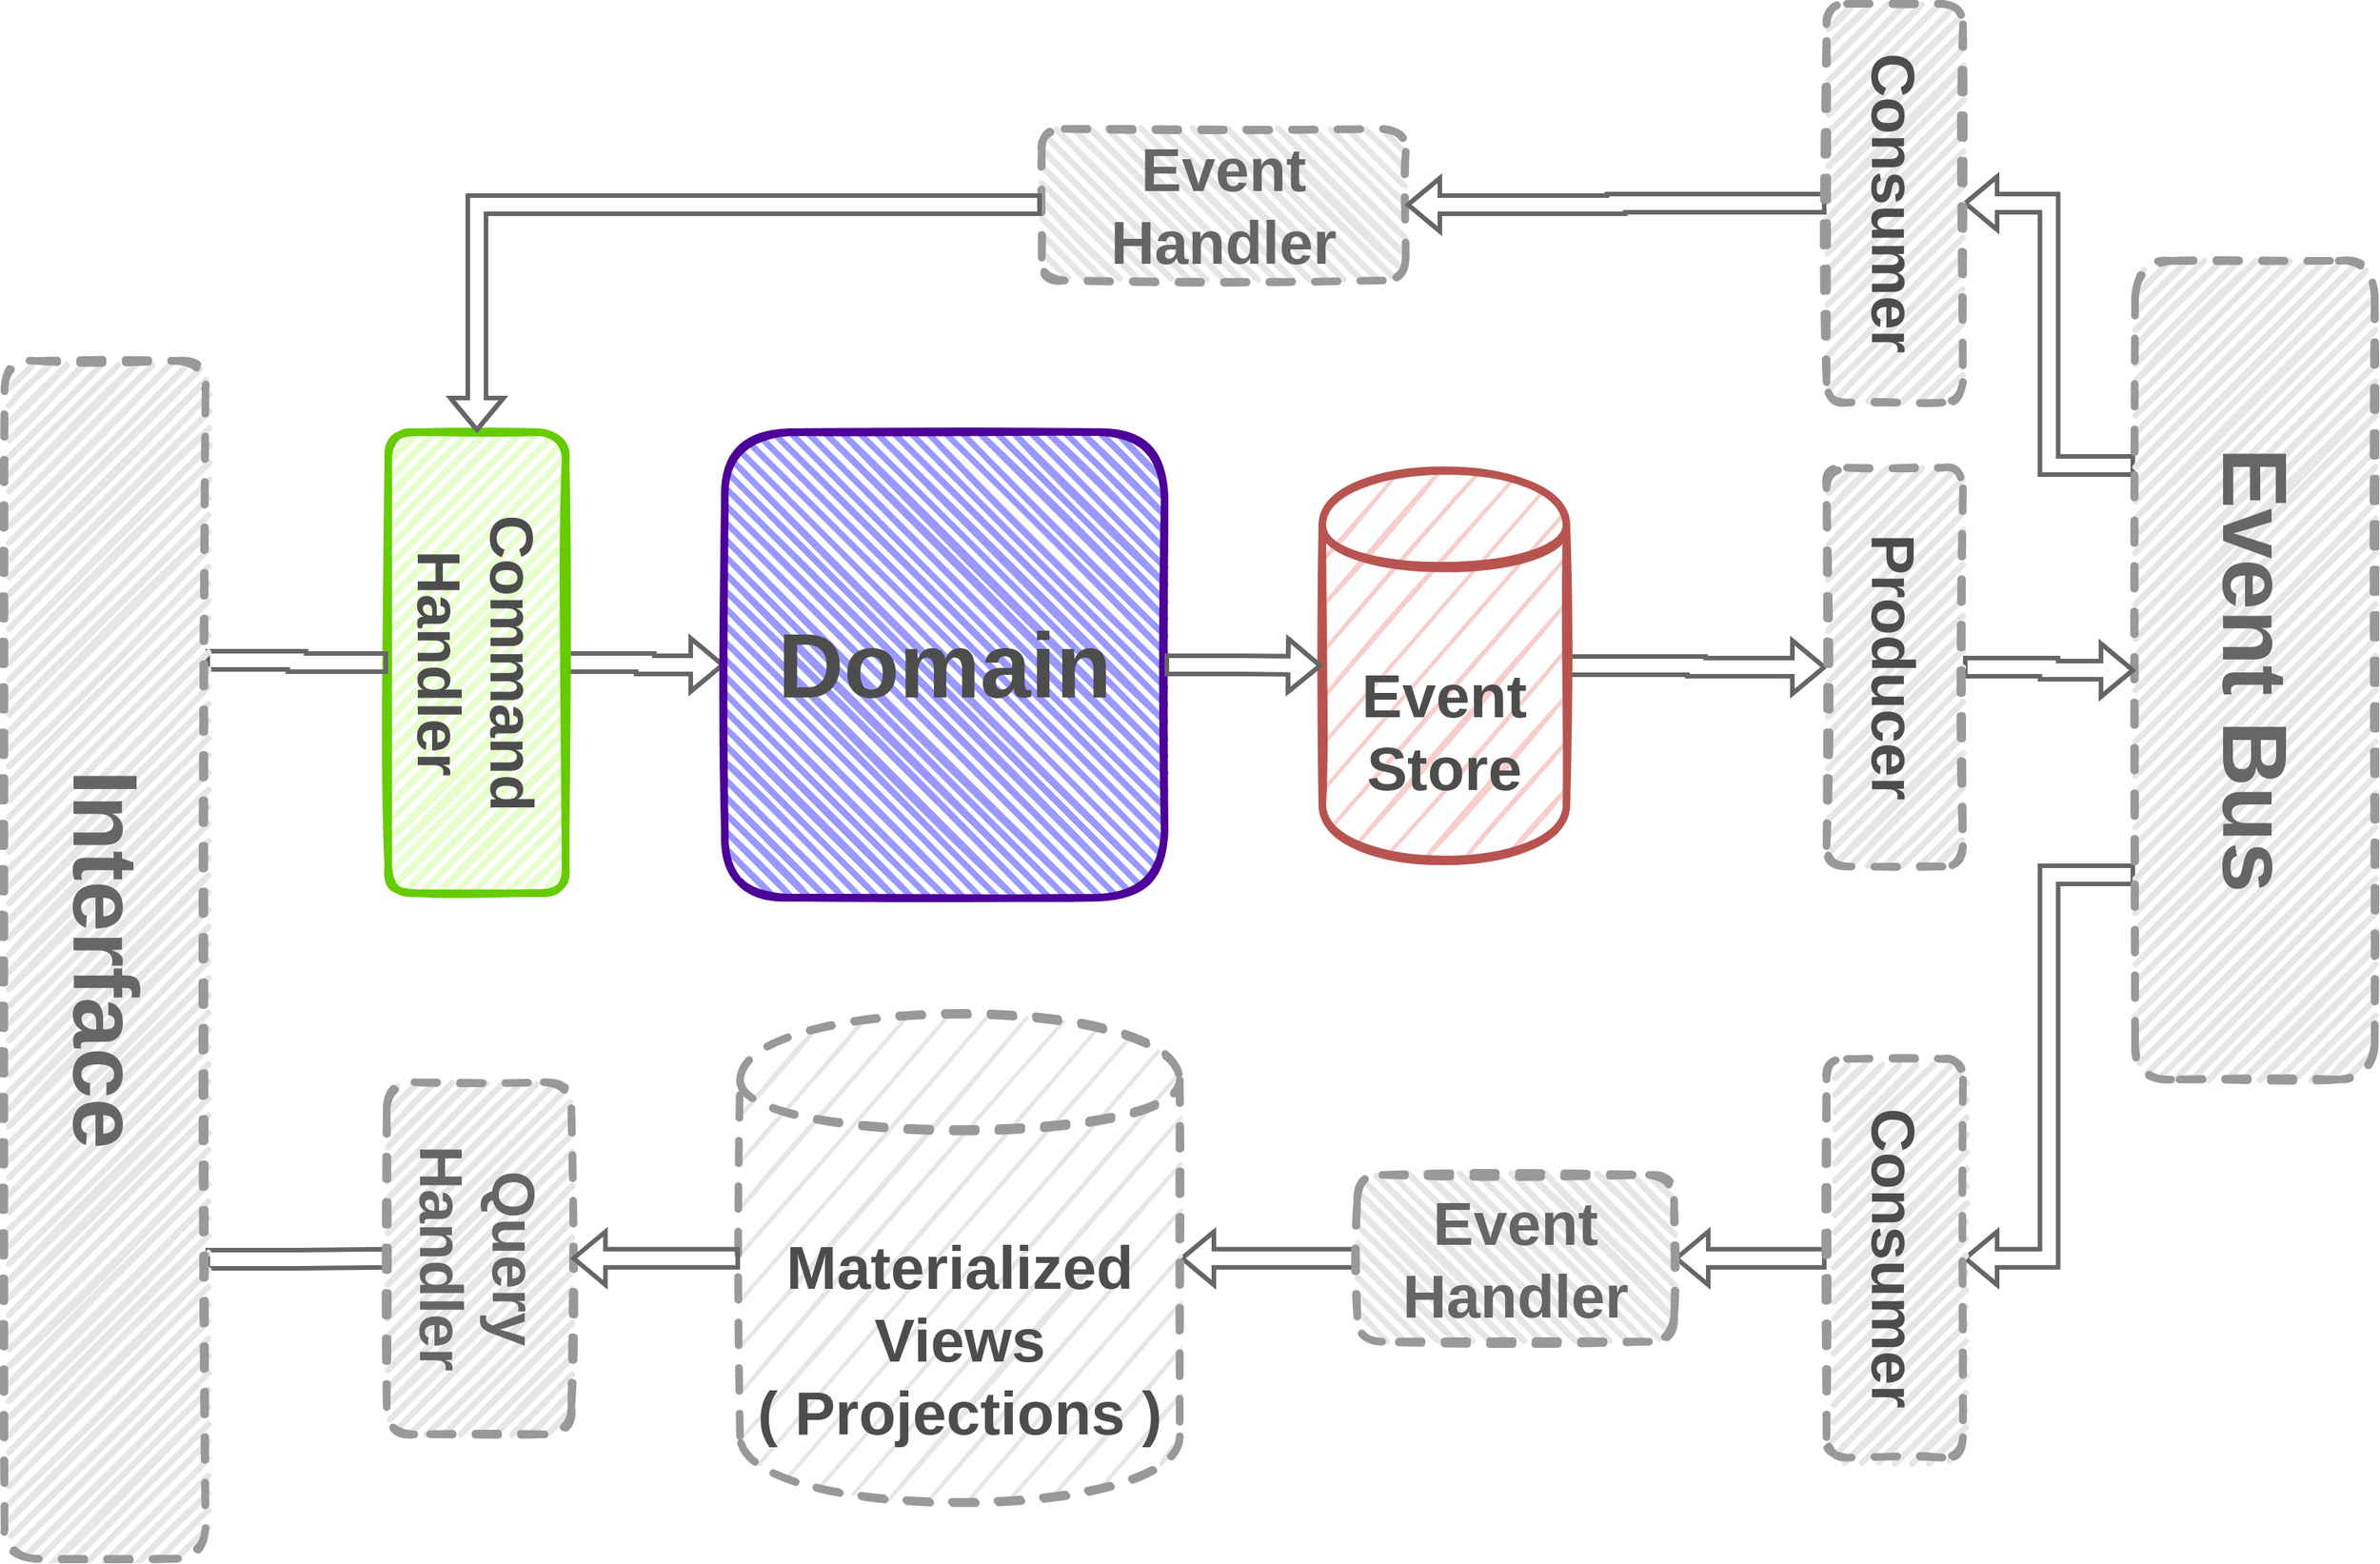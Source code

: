 <mxfile version="20.3.3" type="github">
  <diagram name="Page-1" id="c7558073-3199-34d8-9f00-42111426c3f3">
    <mxGraphModel dx="716" dy="417" grid="1" gridSize="10" guides="1" tooltips="1" connect="1" arrows="1" fold="1" page="1" pageScale="1" pageWidth="826" pageHeight="1169" background="none" math="0" shadow="0">
      <root>
        <mxCell id="0" />
        <mxCell id="1" parent="0" />
        <mxCell id="U9Ao4unvzbeJ5qL8lZ6b-152" style="edgeStyle=orthogonalEdgeStyle;rounded=0;orthogonalLoop=1;jettySize=auto;html=1;exitX=1;exitY=0.5;exitDx=0;exitDy=0;entryX=0.5;entryY=1;entryDx=0;entryDy=0;strokeWidth=3;fontSize=25;fontColor=#666666;startArrow=none;shape=flexArrow;startFill=0;strokeColor=#666666;" parent="1" source="U9Ao4unvzbeJ5qL8lZ6b-98" target="U9Ao4unvzbeJ5qL8lZ6b-147" edge="1">
          <mxGeometry relative="1" as="geometry" />
        </mxCell>
        <mxCell id="U9Ao4unvzbeJ5qL8lZ6b-98" value="&lt;font color=&quot;#4d4d4d&quot; style=&quot;font-size: 40px;&quot;&gt;&lt;b&gt;Event Store&lt;/b&gt;&lt;/font&gt;" style="shape=datastore;whiteSpace=wrap;html=1;sketch=1;fillColor=#f8cecc;strokeColor=#b85450;strokeWidth=5;" parent="1" vertex="1">
          <mxGeometry x="894" y="341.75" width="161" height="256.5" as="geometry" />
        </mxCell>
        <mxCell id="U9Ao4unvzbeJ5qL8lZ6b-143" style="edgeStyle=orthogonalEdgeStyle;shape=flexArrow;rounded=0;orthogonalLoop=1;jettySize=auto;html=1;exitX=0.5;exitY=1;exitDx=0;exitDy=0;strokeWidth=3;fontSize=25;fontColor=#666666;strokeColor=#666666;" parent="1" source="U9Ao4unvzbeJ5qL8lZ6b-153" target="U9Ao4unvzbeJ5qL8lZ6b-131" edge="1">
          <mxGeometry relative="1" as="geometry" />
        </mxCell>
        <mxCell id="U9Ao4unvzbeJ5qL8lZ6b-154" style="edgeStyle=orthogonalEdgeStyle;shape=flexArrow;rounded=0;orthogonalLoop=1;jettySize=auto;html=1;exitX=0.75;exitY=1;exitDx=0;exitDy=0;entryX=0.5;entryY=0;entryDx=0;entryDy=0;strokeWidth=3;fontSize=25;fontColor=#666666;startArrow=none;startFill=0;strokeColor=#666666;" parent="1" source="U9Ao4unvzbeJ5qL8lZ6b-99" target="U9Ao4unvzbeJ5qL8lZ6b-153" edge="1">
          <mxGeometry relative="1" as="geometry" />
        </mxCell>
        <mxCell id="U9Ao4unvzbeJ5qL8lZ6b-156" style="edgeStyle=orthogonalEdgeStyle;shape=flexArrow;rounded=0;orthogonalLoop=1;jettySize=auto;html=1;exitX=0.25;exitY=1;exitDx=0;exitDy=0;entryX=0.5;entryY=0;entryDx=0;entryDy=0;strokeWidth=3;fontSize=25;fontColor=#666666;startArrow=none;startFill=0;strokeColor=#666666;" parent="1" source="U9Ao4unvzbeJ5qL8lZ6b-99" target="U9Ao4unvzbeJ5qL8lZ6b-155" edge="1">
          <mxGeometry relative="1" as="geometry" />
        </mxCell>
        <mxCell id="U9Ao4unvzbeJ5qL8lZ6b-99" value="&lt;font color=&quot;#666666&quot; style=&quot;font-size: 60px;&quot;&gt;&lt;b&gt;Event Bus&lt;/b&gt;&lt;/font&gt;" style="rounded=1;whiteSpace=wrap;html=1;strokeWidth=5;fillWeight=4;hachureGap=8;hachureAngle=45;fillColor=#E6E6E6;sketch=1;strokeColor=#999999;rotation=90;dashed=1;" parent="1" vertex="1">
          <mxGeometry x="1239" y="394" width="540" height="158" as="geometry" />
        </mxCell>
        <mxCell id="U9Ao4unvzbeJ5qL8lZ6b-159" style="edgeStyle=orthogonalEdgeStyle;shape=flexArrow;rounded=0;orthogonalLoop=1;jettySize=auto;html=1;exitX=0.5;exitY=0;exitDx=0;exitDy=0;strokeWidth=3;fontSize=25;fontColor=#666666;startArrow=none;startFill=0;strokeColor=#666666;" parent="1" source="U9Ao4unvzbeJ5qL8lZ6b-101" target="U9Ao4unvzbeJ5qL8lZ6b-100" edge="1">
          <mxGeometry relative="1" as="geometry" />
        </mxCell>
        <mxCell id="U9Ao4unvzbeJ5qL8lZ6b-101" value="&lt;font size=&quot;1&quot; color=&quot;#4d4d4d&quot; style=&quot;&quot;&gt;&lt;b style=&quot;font-size: 40px;&quot;&gt;Command Handler&lt;/b&gt;&lt;/font&gt;" style="rounded=1;whiteSpace=wrap;html=1;strokeWidth=5;fillWeight=4;hachureGap=8;hachureAngle=45;fillColor=#E6FFCC;sketch=1;strokeColor=#66CC00;rotation=90;" parent="1" vertex="1">
          <mxGeometry x="184.5" y="409.5" width="304" height="117" as="geometry" />
        </mxCell>
        <mxCell id="U9Ao4unvzbeJ5qL8lZ6b-102" value="&lt;font color=&quot;#666666&quot; style=&quot;&quot;&gt;&lt;font style=&quot;font-size: 40px;&quot;&gt;&lt;b&gt;Event Handler&lt;/b&gt;&lt;/font&gt;&lt;br&gt;&lt;/font&gt;" style="rounded=1;whiteSpace=wrap;html=1;strokeWidth=5;fillWeight=4;hachureGap=8;hachureAngle=45;fillColor=#E6E6E6;sketch=1;strokeColor=#999999;rotation=0;dashed=1;" parent="1" vertex="1">
          <mxGeometry x="709" y="116" width="240" height="100" as="geometry" />
        </mxCell>
        <mxCell id="U9Ao4unvzbeJ5qL8lZ6b-106" value="" style="edgeStyle=segmentEdgeStyle;endArrow=classic;html=1;rounded=0;fontSize=20;fontColor=#666666;shape=flexArrow;strokeWidth=3;strokeColor=#666666;" parent="1" source="U9Ao4unvzbeJ5qL8lZ6b-102" target="U9Ao4unvzbeJ5qL8lZ6b-101" edge="1">
          <mxGeometry width="50" height="50" relative="1" as="geometry">
            <mxPoint x="710" y="274" as="sourcePoint" />
            <mxPoint x="379" y="270" as="targetPoint" />
          </mxGeometry>
        </mxCell>
        <mxCell id="U9Ao4unvzbeJ5qL8lZ6b-160" style="edgeStyle=orthogonalEdgeStyle;shape=flexArrow;rounded=0;orthogonalLoop=1;jettySize=auto;html=1;exitX=0.25;exitY=0;exitDx=0;exitDy=0;entryX=0.5;entryY=1;entryDx=0;entryDy=0;strokeColor=#666666;strokeWidth=3;fontSize=30;fontColor=#4D4D4D;startArrow=none;startFill=0;endArrow=none;endFill=0;" parent="1" source="U9Ao4unvzbeJ5qL8lZ6b-126" target="U9Ao4unvzbeJ5qL8lZ6b-101" edge="1">
          <mxGeometry relative="1" as="geometry" />
        </mxCell>
        <mxCell id="U9Ao4unvzbeJ5qL8lZ6b-161" style="edgeStyle=orthogonalEdgeStyle;shape=flexArrow;rounded=0;orthogonalLoop=1;jettySize=auto;html=1;exitX=0.75;exitY=0;exitDx=0;exitDy=0;entryX=0.5;entryY=1;entryDx=0;entryDy=0;strokeColor=#666666;strokeWidth=3;fontSize=30;fontColor=#4D4D4D;startArrow=none;startFill=0;endArrow=none;endFill=0;" parent="1" source="U9Ao4unvzbeJ5qL8lZ6b-126" target="U9Ao4unvzbeJ5qL8lZ6b-133" edge="1">
          <mxGeometry relative="1" as="geometry" />
        </mxCell>
        <mxCell id="U9Ao4unvzbeJ5qL8lZ6b-126" value="&lt;font size=&quot;1&quot; style=&quot;&quot;&gt;&lt;b style=&quot;font-size: 60px;&quot;&gt;Interface&lt;/b&gt;&lt;/font&gt;" style="rounded=1;whiteSpace=wrap;html=1;strokeWidth=5;fillWeight=4;hachureGap=8;hachureAngle=45;fillColor=#E6E6E6;sketch=1;strokeColor=#999999;fontSize=20;fontColor=#666666;rotation=90;dashed=1;" parent="1" vertex="1">
          <mxGeometry x="-303.75" y="597.75" width="790" height="132.5" as="geometry" />
        </mxCell>
        <mxCell id="U9Ao4unvzbeJ5qL8lZ6b-157" style="edgeStyle=orthogonalEdgeStyle;shape=flexArrow;rounded=0;orthogonalLoop=1;jettySize=auto;html=1;exitX=0;exitY=0.5;exitDx=0;exitDy=0;strokeWidth=3;fontSize=25;fontColor=#666666;startArrow=none;startFill=0;strokeColor=#666666;" parent="1" source="U9Ao4unvzbeJ5qL8lZ6b-131" target="U9Ao4unvzbeJ5qL8lZ6b-132" edge="1">
          <mxGeometry relative="1" as="geometry" />
        </mxCell>
        <mxCell id="U9Ao4unvzbeJ5qL8lZ6b-131" value="&lt;font color=&quot;#666666&quot; style=&quot;&quot;&gt;&lt;font style=&quot;font-size: 40px;&quot;&gt;&lt;b&gt;Event Handler&lt;/b&gt;&lt;/font&gt;&lt;br&gt;&lt;/font&gt;" style="rounded=1;whiteSpace=wrap;html=1;strokeWidth=5;fillWeight=4;hachureGap=8;hachureAngle=45;fillColor=#E6E6E6;sketch=1;strokeColor=#999999;rotation=0;dashed=1;" parent="1" vertex="1">
          <mxGeometry x="917" y="805.87" width="209" height="110" as="geometry" />
        </mxCell>
        <mxCell id="U9Ao4unvzbeJ5qL8lZ6b-132" value="&lt;font size=&quot;1&quot; color=&quot;#4d4d4d&quot; style=&quot;&quot;&gt;&lt;b style=&quot;font-size: 40px;&quot;&gt;Materialized Views&lt;br&gt;( Projections )&lt;br&gt;&lt;/b&gt;&lt;/font&gt;" style="shape=datastore;whiteSpace=wrap;html=1;sketch=1;fillColor=#E6E6E6;strokeColor=#999999;strokeWidth=5;fontColor=#333333;dashed=1;" parent="1" vertex="1">
          <mxGeometry x="510" y="699.56" width="290" height="322.63" as="geometry" />
        </mxCell>
        <mxCell id="U9Ao4unvzbeJ5qL8lZ6b-133" value="&lt;font color=&quot;#666666&quot; style=&quot;font-size: 40px;&quot;&gt;&lt;b&gt;Query Handler&lt;/b&gt;&lt;/font&gt;" style="rounded=1;whiteSpace=wrap;html=1;strokeWidth=5;fillWeight=4;hachureGap=8;hachureAngle=45;fillColor=#E6E6E6;sketch=1;strokeColor=#999999;rotation=90;dashed=1;" parent="1" vertex="1">
          <mxGeometry x="221.75" y="800" width="232.25" height="121.75" as="geometry" />
        </mxCell>
        <mxCell id="U9Ao4unvzbeJ5qL8lZ6b-139" style="edgeStyle=orthogonalEdgeStyle;shape=flexArrow;rounded=0;orthogonalLoop=1;jettySize=auto;html=1;exitX=0;exitY=0.5;exitDx=0;exitDy=0;entryX=0.5;entryY=0;entryDx=0;entryDy=0;strokeWidth=3;fontSize=25;fontColor=#666666;strokeColor=#666666;" parent="1" source="U9Ao4unvzbeJ5qL8lZ6b-132" target="U9Ao4unvzbeJ5qL8lZ6b-133" edge="1">
          <mxGeometry relative="1" as="geometry" />
        </mxCell>
        <mxCell id="U9Ao4unvzbeJ5qL8lZ6b-140" style="edgeStyle=orthogonalEdgeStyle;shape=flexArrow;rounded=0;orthogonalLoop=1;jettySize=auto;html=1;entryX=0.5;entryY=1;entryDx=0;entryDy=0;strokeWidth=3;fontSize=25;fontColor=#666666;exitX=0.5;exitY=0;exitDx=0;exitDy=0;strokeColor=#666666;" parent="1" source="U9Ao4unvzbeJ5qL8lZ6b-147" target="U9Ao4unvzbeJ5qL8lZ6b-99" edge="1">
          <mxGeometry relative="1" as="geometry">
            <mxPoint x="1330" y="380" as="sourcePoint" />
          </mxGeometry>
        </mxCell>
        <mxCell id="U9Ao4unvzbeJ5qL8lZ6b-100" value="&lt;font size=&quot;1&quot; color=&quot;#4d4d4d&quot; style=&quot;&quot;&gt;&lt;b style=&quot;font-size: 60px;&quot;&gt;Domain&lt;/b&gt;&lt;/font&gt;" style="rounded=1;whiteSpace=wrap;html=1;strokeWidth=5;fillWeight=4;hachureGap=8;hachureAngle=45;fillColor=#9999FF;sketch=1;sketch=1;strokeColor=#4C0099;align=center;" parent="1" vertex="1">
          <mxGeometry x="500" y="316" width="290" height="307" as="geometry" />
        </mxCell>
        <mxCell id="U9Ao4unvzbeJ5qL8lZ6b-147" value="&lt;font color=&quot;#4d4d4d&quot; style=&quot;font-size: 40px;&quot;&gt;&lt;b&gt;Producer&lt;/b&gt;&lt;/font&gt;" style="rounded=1;whiteSpace=wrap;html=1;strokeWidth=5;fillWeight=4;hachureGap=8;hachureAngle=45;fillColor=#E6E6E6;sketch=1;sketch=1;strokeColor=#999999;rotation=90;dashed=1;" parent="1" vertex="1">
          <mxGeometry x="1140" y="426" width="263" height="90" as="geometry" />
        </mxCell>
        <mxCell id="U9Ao4unvzbeJ5qL8lZ6b-151" style="edgeStyle=orthogonalEdgeStyle;shape=flexArrow;rounded=0;orthogonalLoop=1;jettySize=auto;html=1;strokeWidth=3;fontSize=25;fontColor=#666666;strokeColor=#666666;" parent="1" source="U9Ao4unvzbeJ5qL8lZ6b-100" target="U9Ao4unvzbeJ5qL8lZ6b-98" edge="1">
          <mxGeometry relative="1" as="geometry">
            <mxPoint x="800" y="480" as="sourcePoint" />
            <mxPoint x="904" y="517.5" as="targetPoint" />
          </mxGeometry>
        </mxCell>
        <mxCell id="U9Ao4unvzbeJ5qL8lZ6b-153" value="&lt;font color=&quot;#4d4d4d&quot; style=&quot;font-size: 40px;&quot;&gt;&lt;b&gt;Consumer&lt;/b&gt;&lt;/font&gt;" style="rounded=1;whiteSpace=wrap;html=1;strokeWidth=5;fillWeight=4;hachureGap=8;hachureAngle=45;fillColor=#E6E6E6;sketch=1;sketch=1;strokeColor=#999999;rotation=90;dashed=1;" parent="1" vertex="1">
          <mxGeometry x="1140" y="815.87" width="263" height="90" as="geometry" />
        </mxCell>
        <mxCell id="U9Ao4unvzbeJ5qL8lZ6b-158" style="edgeStyle=orthogonalEdgeStyle;shape=flexArrow;rounded=0;orthogonalLoop=1;jettySize=auto;html=1;exitX=0.5;exitY=1;exitDx=0;exitDy=0;entryX=1;entryY=0.5;entryDx=0;entryDy=0;strokeWidth=3;fontSize=25;fontColor=#666666;startArrow=none;startFill=0;strokeColor=#666666;" parent="1" source="U9Ao4unvzbeJ5qL8lZ6b-155" target="U9Ao4unvzbeJ5qL8lZ6b-102" edge="1">
          <mxGeometry relative="1" as="geometry" />
        </mxCell>
        <mxCell id="U9Ao4unvzbeJ5qL8lZ6b-155" value="&lt;font color=&quot;#4d4d4d&quot; style=&quot;font-size: 40px;&quot;&gt;&lt;b&gt;Consumer&lt;/b&gt;&lt;/font&gt;" style="rounded=1;whiteSpace=wrap;html=1;strokeWidth=5;fillWeight=4;hachureGap=8;hachureAngle=45;fillColor=#E6E6E6;sketch=1;sketch=1;strokeColor=#999999;rotation=90;dashed=1;" parent="1" vertex="1">
          <mxGeometry x="1140" y="120" width="263" height="90" as="geometry" />
        </mxCell>
      </root>
    </mxGraphModel>
  </diagram>
</mxfile>
